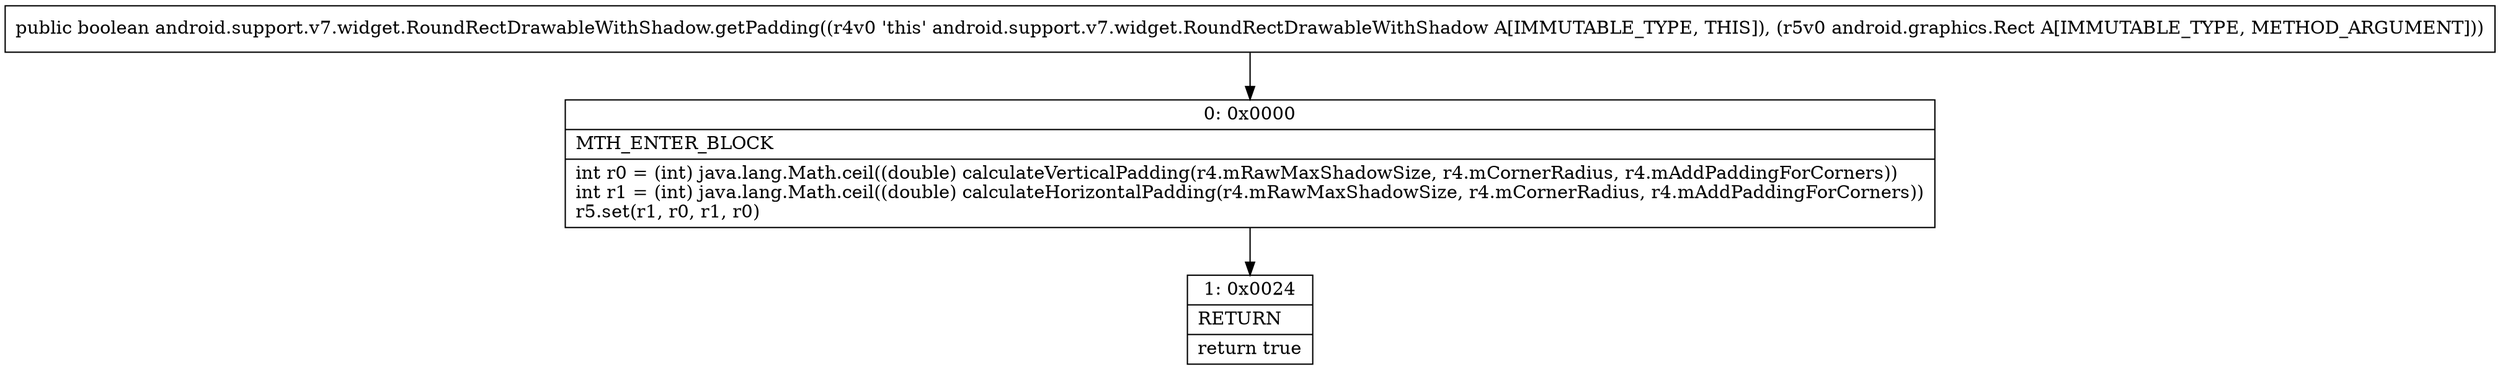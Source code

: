 digraph "CFG forandroid.support.v7.widget.RoundRectDrawableWithShadow.getPadding(Landroid\/graphics\/Rect;)Z" {
Node_0 [shape=record,label="{0\:\ 0x0000|MTH_ENTER_BLOCK\l|int r0 = (int) java.lang.Math.ceil((double) calculateVerticalPadding(r4.mRawMaxShadowSize, r4.mCornerRadius, r4.mAddPaddingForCorners))\lint r1 = (int) java.lang.Math.ceil((double) calculateHorizontalPadding(r4.mRawMaxShadowSize, r4.mCornerRadius, r4.mAddPaddingForCorners))\lr5.set(r1, r0, r1, r0)\l}"];
Node_1 [shape=record,label="{1\:\ 0x0024|RETURN\l|return true\l}"];
MethodNode[shape=record,label="{public boolean android.support.v7.widget.RoundRectDrawableWithShadow.getPadding((r4v0 'this' android.support.v7.widget.RoundRectDrawableWithShadow A[IMMUTABLE_TYPE, THIS]), (r5v0 android.graphics.Rect A[IMMUTABLE_TYPE, METHOD_ARGUMENT])) }"];
MethodNode -> Node_0;
Node_0 -> Node_1;
}


